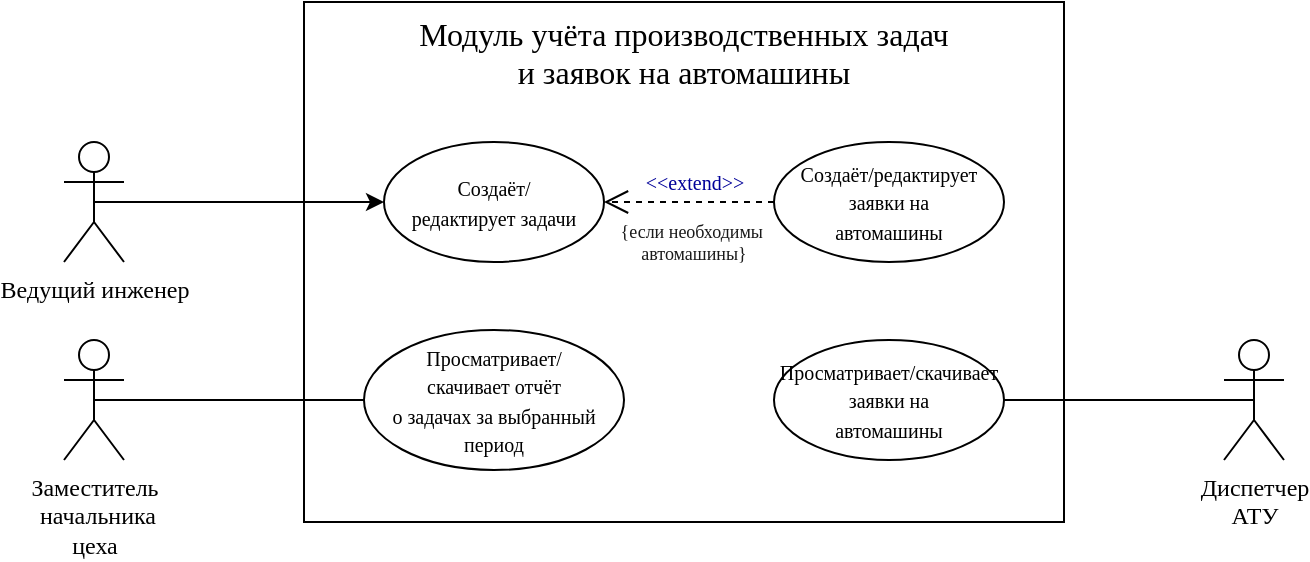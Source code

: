 <mxfile version="13.0.3" type="device" pages="2"><diagram name="Работы" id="oF56Ck8QvnUyqf3Dc_yR"><mxGraphModel dx="668" dy="419" grid="1" gridSize="10" guides="1" tooltips="1" connect="1" arrows="1" fold="1" page="1" pageScale="1" pageWidth="1169" pageHeight="827" math="0" shadow="0"><root><mxCell id="jAGrt2J0YsNrdGlfkH3J-0"/><mxCell id="jAGrt2J0YsNrdGlfkH3J-1" parent="jAGrt2J0YsNrdGlfkH3J-0"/><mxCell id="jAGrt2J0YsNrdGlfkH3J-2" value="&lt;span style=&quot;font-size: 16px&quot;&gt;Модуль учёта производственных задач &lt;br&gt;и заявок на автомашины&lt;/span&gt;" style="rounded=0;whiteSpace=wrap;html=1;verticalAlign=top;fillColor=none;fontFamily=Tahoma;fontSize=16;" parent="jAGrt2J0YsNrdGlfkH3J-1" vertex="1"><mxGeometry x="390" y="180" width="380" height="260" as="geometry"/></mxCell><mxCell id="69zOhWd5Mk_UO6jBesnX-0" style="edgeStyle=none;rounded=0;orthogonalLoop=1;jettySize=auto;html=1;exitX=0.5;exitY=0.5;exitDx=0;exitDy=0;exitPerimeter=0;entryX=0;entryY=0.5;entryDx=0;entryDy=0;fontFamily=Tahoma;fontSize=10;fontColor=#000099;" parent="jAGrt2J0YsNrdGlfkH3J-1" source="jAGrt2J0YsNrdGlfkH3J-4" target="jAGrt2J0YsNrdGlfkH3J-8" edge="1"><mxGeometry relative="1" as="geometry"/></mxCell><mxCell id="jAGrt2J0YsNrdGlfkH3J-4" value="Ведущий инженер" style="shape=umlActor;verticalLabelPosition=bottom;labelBackgroundColor=#ffffff;verticalAlign=top;html=1;outlineConnect=0;fontFamily=Tahoma;" parent="jAGrt2J0YsNrdGlfkH3J-1" vertex="1"><mxGeometry x="270" y="250" width="30" height="60" as="geometry"/></mxCell><mxCell id="jAGrt2J0YsNrdGlfkH3J-8" value="&lt;font style=&quot;font-size: 10px&quot;&gt;Создаёт/редактирует&amp;nbsp;задачи&lt;/font&gt;" style="ellipse;whiteSpace=wrap;html=1;fontFamily=Tahoma;" parent="jAGrt2J0YsNrdGlfkH3J-1" vertex="1"><mxGeometry x="430" y="250" width="110" height="60" as="geometry"/></mxCell><mxCell id="jAGrt2J0YsNrdGlfkH3J-15" style="edgeStyle=none;rounded=0;orthogonalLoop=1;jettySize=auto;html=1;exitX=0.5;exitY=0.5;exitDx=0;exitDy=0;exitPerimeter=0;fontFamily=Tahoma;entryX=1;entryY=0.5;entryDx=0;entryDy=0;endArrow=none;endFill=0;" parent="jAGrt2J0YsNrdGlfkH3J-1" source="jAGrt2J0YsNrdGlfkH3J-17" edge="1"><mxGeometry relative="1" as="geometry"><mxPoint x="740.0" y="379" as="targetPoint"/></mxGeometry></mxCell><mxCell id="jAGrt2J0YsNrdGlfkH3J-17" value="Диспетчер&lt;br&gt;АТУ" style="shape=umlActor;verticalLabelPosition=bottom;labelBackgroundColor=#ffffff;verticalAlign=top;html=1;outlineConnect=0;fontFamily=Tahoma;" parent="jAGrt2J0YsNrdGlfkH3J-1" vertex="1"><mxGeometry x="850" y="349" width="30" height="60" as="geometry"/></mxCell><mxCell id="YtZrTKqZkma375A6ufs0-21" style="edgeStyle=none;rounded=0;orthogonalLoop=1;jettySize=auto;html=1;exitX=0.5;exitY=0.5;exitDx=0;exitDy=0;exitPerimeter=0;entryX=0;entryY=0.5;entryDx=0;entryDy=0;startSize=6;endArrow=none;endFill=0;endSize=6;fontFamily=Tahoma;fontSize=10;fontColor=#1A1A1A;" parent="jAGrt2J0YsNrdGlfkH3J-1" source="s9le1VV0L_TFnC7YG_mh-0" target="YtZrTKqZkma375A6ufs0-19" edge="1"><mxGeometry relative="1" as="geometry"/></mxCell><mxCell id="s9le1VV0L_TFnC7YG_mh-0" value="Заместитель&lt;br&gt;&amp;nbsp;начальника &lt;br&gt;цеха" style="shape=umlActor;verticalLabelPosition=bottom;labelBackgroundColor=#ffffff;verticalAlign=top;html=1;outlineConnect=0;fontFamily=Tahoma;" parent="jAGrt2J0YsNrdGlfkH3J-1" vertex="1"><mxGeometry x="270" y="349" width="30" height="60" as="geometry"/></mxCell><mxCell id="YtZrTKqZkma375A6ufs0-1" style="edgeStyle=none;rounded=0;orthogonalLoop=1;jettySize=auto;html=1;exitX=0;exitY=0.5;exitDx=0;exitDy=0;entryX=1;entryY=0.5;entryDx=0;entryDy=0;endArrow=open;endFill=0;fontFamily=Tahoma;fontSize=10;fontColor=#000099;dashed=1;startSize=6;endSize=10;" parent="jAGrt2J0YsNrdGlfkH3J-1" source="YtZrTKqZkma375A6ufs0-0" target="jAGrt2J0YsNrdGlfkH3J-8" edge="1"><mxGeometry relative="1" as="geometry"/></mxCell><mxCell id="YtZrTKqZkma375A6ufs0-0" value="&lt;font style=&quot;font-size: 10px&quot;&gt;Создаёт/редактирует заявки на&lt;br&gt;автомашины&lt;/font&gt;" style="ellipse;whiteSpace=wrap;html=1;fontFamily=Tahoma;verticalAlign=middle;" parent="jAGrt2J0YsNrdGlfkH3J-1" vertex="1"><mxGeometry x="625" y="250" width="115" height="60" as="geometry"/></mxCell><mxCell id="YtZrTKqZkma375A6ufs0-2" value="&lt;span style=&quot;white-space: normal ; font-size: 10px&quot;&gt;&amp;lt;&amp;lt;extend&amp;gt;&amp;gt;&lt;br&gt;&lt;/span&gt;" style="text;html=1;align=center;verticalAlign=middle;resizable=0;points=[];autosize=1;rotation=0;fontSize=10;fontColor=#000099;fontStyle=0;fontFamily=Tahoma;direction=south;" parent="jAGrt2J0YsNrdGlfkH3J-1" vertex="1"><mxGeometry x="550" y="260" width="70" height="20" as="geometry"/></mxCell><mxCell id="YtZrTKqZkma375A6ufs0-19" value="&lt;font style=&quot;font-size: 10px&quot;&gt;Просматривает/&lt;br&gt;скачивает отчёт&lt;br&gt;о задачах за выбранный период&lt;br&gt;&lt;/font&gt;" style="ellipse;whiteSpace=wrap;html=1;fontFamily=Tahoma;" parent="jAGrt2J0YsNrdGlfkH3J-1" vertex="1"><mxGeometry x="420" y="344" width="130" height="70" as="geometry"/></mxCell><mxCell id="YtZrTKqZkma375A6ufs0-28" value="{если необходимы &#10;автомашины}" style="text;align=center;verticalAlign=middle;resizable=0;points=[];autosize=1;fontSize=9;fontFamily=Tahoma;fontColor=#1A1A1A;" parent="jAGrt2J0YsNrdGlfkH3J-1" vertex="1"><mxGeometry x="535" y="285" width="100" height="30" as="geometry"/></mxCell><mxCell id="gumsVrbyaYuRGja6uznP-0" value="&lt;font style=&quot;font-size: 10px&quot;&gt;Просматривает/скачивает заявки на&lt;br&gt;автомашины&lt;/font&gt;" style="ellipse;whiteSpace=wrap;html=1;fontFamily=Tahoma;verticalAlign=middle;" vertex="1" parent="jAGrt2J0YsNrdGlfkH3J-1"><mxGeometry x="625" y="349" width="115" height="60" as="geometry"/></mxCell></root></mxGraphModel></diagram><diagram id="69-rLo-E3NoQzfhqmLsU" name="Командировки"><mxGraphModel dx="640" dy="402" grid="1" gridSize="10" guides="1" tooltips="1" connect="1" arrows="1" fold="1" page="1" pageScale="1" pageWidth="1169" pageHeight="827" math="0" shadow="0"><root><mxCell id="0"/><mxCell id="1" parent="0"/><mxCell id="8HJfR-gMj64xwObYxbO8-1" value="&lt;font style=&quot;font-size: 13px&quot;&gt;Модуль учёта командировок&lt;/font&gt;" style="rounded=0;whiteSpace=wrap;html=1;verticalAlign=top;fillColor=none;fontFamily=Tahoma;" parent="1" vertex="1"><mxGeometry x="450" y="240" width="220" height="360" as="geometry"/></mxCell><mxCell id="G6hGEGVzFQXeXbZWnysl-8" style="rounded=0;orthogonalLoop=1;jettySize=auto;html=1;exitX=0.5;exitY=0.5;exitDx=0;exitDy=0;exitPerimeter=0;entryX=0;entryY=0;entryDx=0;entryDy=0;fontFamily=Tahoma;endArrow=none;endFill=0;" parent="1" source="8OT1nIC6HI_kwBDg0Q54-7" target="G6hGEGVzFQXeXbZWnysl-7" edge="1"><mxGeometry relative="1" as="geometry"/></mxCell><mxCell id="8OT1nIC6HI_kwBDg0Q54-7" value="Ведущий инженер" style="shape=umlActor;verticalLabelPosition=bottom;labelBackgroundColor=#ffffff;verticalAlign=top;html=1;outlineConnect=0;fontFamily=Tahoma;" parent="1" vertex="1"><mxGeometry x="330" y="330" width="30" height="60" as="geometry"/></mxCell><mxCell id="8OT1nIC6HI_kwBDg0Q54-51" style="edgeStyle=none;rounded=0;orthogonalLoop=1;jettySize=auto;html=1;exitX=0.5;exitY=0.5;exitDx=0;exitDy=0;exitPerimeter=0;fontFamily=Tahoma;endArrow=none;endFill=0;" parent="1" source="8OT1nIC6HI_kwBDg0Q54-23" target="G6hGEGVzFQXeXbZWnysl-7" edge="1"><mxGeometry relative="1" as="geometry"><mxPoint x="68" y="525" as="targetPoint"/></mxGeometry></mxCell><mxCell id="G6hGEGVzFQXeXbZWnysl-12" style="edgeStyle=none;rounded=0;orthogonalLoop=1;jettySize=auto;html=1;exitX=0.5;exitY=0.5;exitDx=0;exitDy=0;exitPerimeter=0;fontFamily=Tahoma;entryX=0;entryY=0.5;entryDx=0;entryDy=0;" parent="1" source="8OT1nIC6HI_kwBDg0Q54-23" target="kTEwkmkE3qcy9uzj3xpS-1" edge="1"><mxGeometry relative="1" as="geometry"/></mxCell><mxCell id="8OT1nIC6HI_kwBDg0Q54-23" value="Командируемый&lt;br&gt;работник" style="shape=umlActor;verticalLabelPosition=bottom;labelBackgroundColor=#ffffff;verticalAlign=top;html=1;outlineConnect=0;fontFamily=Tahoma;" parent="1" vertex="1"><mxGeometry x="330" y="480" width="30" height="60" as="geometry"/></mxCell><mxCell id="D5XdYTZ9VcZN0-duQvmx-7" value="Инициирование&lt;br&gt;командировки" style="ellipse;whiteSpace=wrap;html=1;fontFamily=Tahoma;" parent="1" vertex="1"><mxGeometry x="500" y="300" width="130" height="60" as="geometry"/></mxCell><mxCell id="G6hGEGVzFQXeXbZWnysl-1" value="&lt;span style=&quot;white-space: normal ; font-size: 10px&quot;&gt;получает распоряжение&lt;br&gt;&lt;/span&gt;" style="text;html=1;align=center;verticalAlign=middle;resizable=0;points=[];autosize=1;rotation=0;fontSize=10;fontColor=#000099;fontStyle=0;fontFamily=Tahoma;" parent="1" vertex="1"><mxGeometry x="345" y="370" width="130" height="20" as="geometry"/></mxCell><mxCell id="G6hGEGVzFQXeXbZWnysl-7" value="Распоряжение о командировании" style="ellipse;whiteSpace=wrap;html=1;fontFamily=Tahoma;" parent="1" vertex="1"><mxGeometry x="500" y="414" width="130" height="60" as="geometry"/></mxCell><mxCell id="JXv8exwI-3qjQpz3AyDt-7" style="edgeStyle=none;rounded=0;orthogonalLoop=1;jettySize=auto;html=1;exitX=0.5;exitY=0.5;exitDx=0;exitDy=0;exitPerimeter=0;entryX=1;entryY=1;entryDx=0;entryDy=0;fontFamily=Tahoma;fontSize=10;fontColor=#000099;endArrow=none;endFill=0;" parent="1" source="G6hGEGVzFQXeXbZWnysl-14" target="G6hGEGVzFQXeXbZWnysl-7" edge="1"><mxGeometry relative="1" as="geometry"/></mxCell><mxCell id="kTEwkmkE3qcy9uzj3xpS-4" style="edgeStyle=none;rounded=0;orthogonalLoop=1;jettySize=auto;html=1;exitX=0.5;exitY=0.5;exitDx=0;exitDy=0;exitPerimeter=0;entryX=1;entryY=0.5;entryDx=0;entryDy=0;startSize=6;endArrow=none;endFill=0;endSize=6;fontFamily=Tahoma;fontSize=16;fontColor=#1A1A1A;" parent="1" source="G6hGEGVzFQXeXbZWnysl-14" target="kTEwkmkE3qcy9uzj3xpS-1" edge="1"><mxGeometry relative="1" as="geometry"/></mxCell><mxCell id="G6hGEGVzFQXeXbZWnysl-14" value="Бухгалтер" style="shape=umlActor;verticalLabelPosition=bottom;labelBackgroundColor=#ffffff;verticalAlign=top;html=1;outlineConnect=0;fontFamily=Tahoma;" parent="1" vertex="1"><mxGeometry x="770" y="480" width="30" height="60" as="geometry"/></mxCell><mxCell id="ny2e167GZ_NRRVzx2MyC-1" style="edgeStyle=none;rounded=0;orthogonalLoop=1;jettySize=auto;html=1;exitX=0.5;exitY=0.5;exitDx=0;exitDy=0;exitPerimeter=0;fontFamily=Tahoma;endArrow=none;endFill=0;entryX=1;entryY=0.5;entryDx=0;entryDy=0;" parent="1" source="ny2e167GZ_NRRVzx2MyC-2" target="D5XdYTZ9VcZN0-duQvmx-7" edge="1"><mxGeometry relative="1" as="geometry"><mxPoint x="630" y="330" as="targetPoint"/></mxGeometry></mxCell><mxCell id="ny2e167GZ_NRRVzx2MyC-6" style="rounded=0;orthogonalLoop=1;jettySize=auto;html=1;exitX=0.5;exitY=0.5;exitDx=0;exitDy=0;exitPerimeter=0;entryX=1;entryY=0;entryDx=0;entryDy=0;fontFamily=Tahoma;" parent="1" source="ny2e167GZ_NRRVzx2MyC-2" target="G6hGEGVzFQXeXbZWnysl-7" edge="1"><mxGeometry relative="1" as="geometry"/></mxCell><mxCell id="ny2e167GZ_NRRVzx2MyC-2" value="Секретарь" style="shape=umlActor;verticalLabelPosition=bottom;labelBackgroundColor=#ffffff;verticalAlign=top;html=1;outlineConnect=0;fontFamily=Tahoma;" parent="1" vertex="1"><mxGeometry x="770" y="330" width="30" height="60" as="geometry"/></mxCell><mxCell id="ny2e167GZ_NRRVzx2MyC-3" value="регистрирует&#10;докладную записку" style="text;align=center;verticalAlign=middle;resizable=0;points=[];autosize=1;rotation=0;fontSize=10;fontFamily=Tahoma;fontColor=#000099;" parent="1" vertex="1"><mxGeometry x="670" y="310" width="100" height="30" as="geometry"/></mxCell><mxCell id="ny2e167GZ_NRRVzx2MyC-9" value="&lt;span style=&quot;white-space: normal ; font-size: 10px&quot;&gt;подготавливает распоряжение&lt;br&gt;&lt;/span&gt;" style="text;html=1;align=center;verticalAlign=middle;resizable=0;points=[];autosize=1;rotation=0;fontSize=10;fontFamily=Tahoma;fontColor=#000099;" parent="1" vertex="1"><mxGeometry x="630" y="380" width="160" height="20" as="geometry"/></mxCell><mxCell id="ny2e167GZ_NRRVzx2MyC-12" value="предоставляет" style="text;align=center;verticalAlign=middle;resizable=0;points=[];autosize=1;rotation=0;fontSize=10;fontColor=#000099;fontStyle=0;fontFamily=Tahoma;" parent="1" vertex="1"><mxGeometry x="370" y="530" width="80" height="20" as="geometry"/></mxCell><mxCell id="ny2e167GZ_NRRVzx2MyC-13" value="ознакамливается&#10;с распоряжением" style="text;align=center;verticalAlign=middle;resizable=0;points=[];autosize=1;rotation=0;fontSize=10;fontColor=#000099;fontStyle=0;fontFamily=Tahoma;" parent="1" vertex="1"><mxGeometry x="354" y="450" width="100" height="30" as="geometry"/></mxCell><mxCell id="9X2wQPvZp_P8ReOXeHsy-3" style="edgeStyle=none;rounded=0;orthogonalLoop=1;jettySize=auto;html=1;exitX=0.5;exitY=0.5;exitDx=0;exitDy=0;exitPerimeter=0;fontFamily=Tahoma;fontSize=10;fontColor=#000099;entryX=0;entryY=0.5;entryDx=0;entryDy=0;" parent="1" source="8OT1nIC6HI_kwBDg0Q54-7" target="D5XdYTZ9VcZN0-duQvmx-7" edge="1"><mxGeometry relative="1" as="geometry"><mxPoint x="345" y="260" as="sourcePoint"/><mxPoint x="500" y="320" as="targetPoint"/></mxGeometry></mxCell><mxCell id="9X2wQPvZp_P8ReOXeHsy-4" value="оформляет&#10;докладную записку" style="text;align=center;verticalAlign=middle;resizable=0;points=[];autosize=1;rotation=0;fontSize=10;fontColor=#000099;fontStyle=0;fontFamily=Tahoma;" parent="1" vertex="1"><mxGeometry x="354" y="310" width="100" height="30" as="geometry"/></mxCell><mxCell id="JXv8exwI-3qjQpz3AyDt-15" value="&lt;span style=&quot;white-space: normal ; font-size: 10px&quot;&gt;проверяет&lt;br&gt;отчёт&lt;br&gt;&lt;/span&gt;" style="text;html=1;align=center;verticalAlign=middle;resizable=0;points=[];autosize=1;rotation=0;fontSize=10;fontColor=#000099;fontStyle=0;fontFamily=Tahoma;" parent="1" vertex="1"><mxGeometry x="680" y="520" width="60" height="30" as="geometry"/></mxCell><mxCell id="gH7yAht-8oCdZRB-lhf0-1" value="&lt;span style=&quot;white-space: normal ; font-size: 10px&quot;&gt;получает&lt;br&gt;распоряжение&lt;br&gt;&lt;/span&gt;" style="text;html=1;align=center;verticalAlign=middle;resizable=0;points=[];autosize=1;rotation=0;fontSize=10;fontColor=#000099;fontStyle=0;fontFamily=Tahoma;" parent="1" vertex="1"><mxGeometry x="670" y="450" width="80" height="30" as="geometry"/></mxCell><mxCell id="kTEwkmkE3qcy9uzj3xpS-1" value="Авансовый&lt;br&gt;отчёт" style="ellipse;whiteSpace=wrap;html=1;fontFamily=Tahoma;" parent="1" vertex="1"><mxGeometry x="500" y="527" width="130" height="60" as="geometry"/></mxCell></root></mxGraphModel></diagram></mxfile>